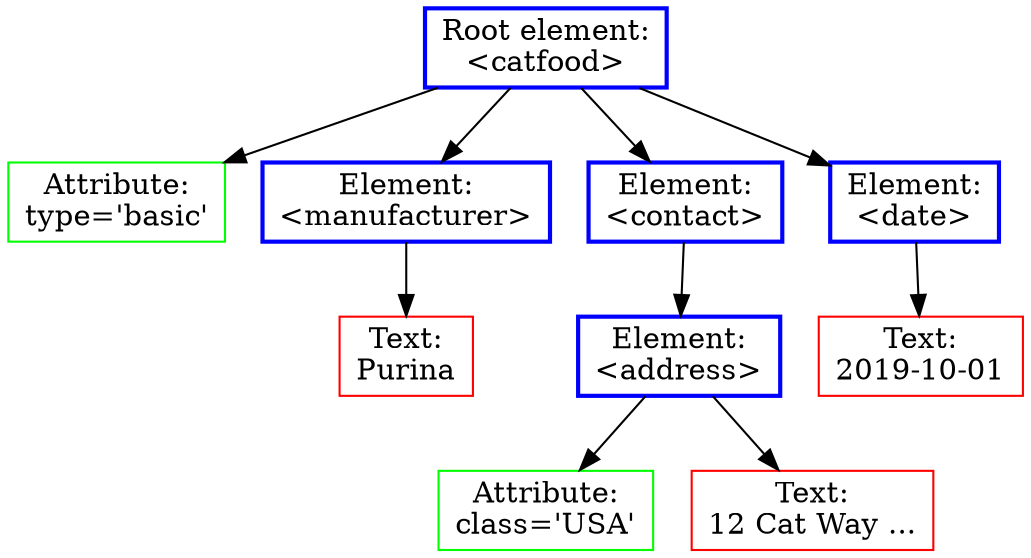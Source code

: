 digraph G {
  dpi = 80;

  node [ shape=box; style=solid ];

  node [ color=green ];
  roottype [ label="Attribute:\ntype='basic'"; ];
  addressclass [ label="Attribute:\nclass='USA'" ];

  node [ color=red ];
  manufacturertext [ label="Text:\nPurina" ];
  addresstext [ label="Text:\n12 Cat Way ..." ];
  datetext [ label="Text:\n2019-10-01" ];

  node [ style=bold; color=blue ];
  root [ label="Root element:\n<catfood>" ];
  manufacturer [ label="Element:\n<manufacturer>" ];
  contact [ label="Element:\n<contact>" ];
  address [ label="Element:\n<address>" ];
  date [ label="Element:\n<date>" ];

  root -> roottype;
  root -> manufacturer -> manufacturertext;
  root -> contact -> address -> addressclass;
  address -> addresstext;
  root -> date -> datetext;
}
